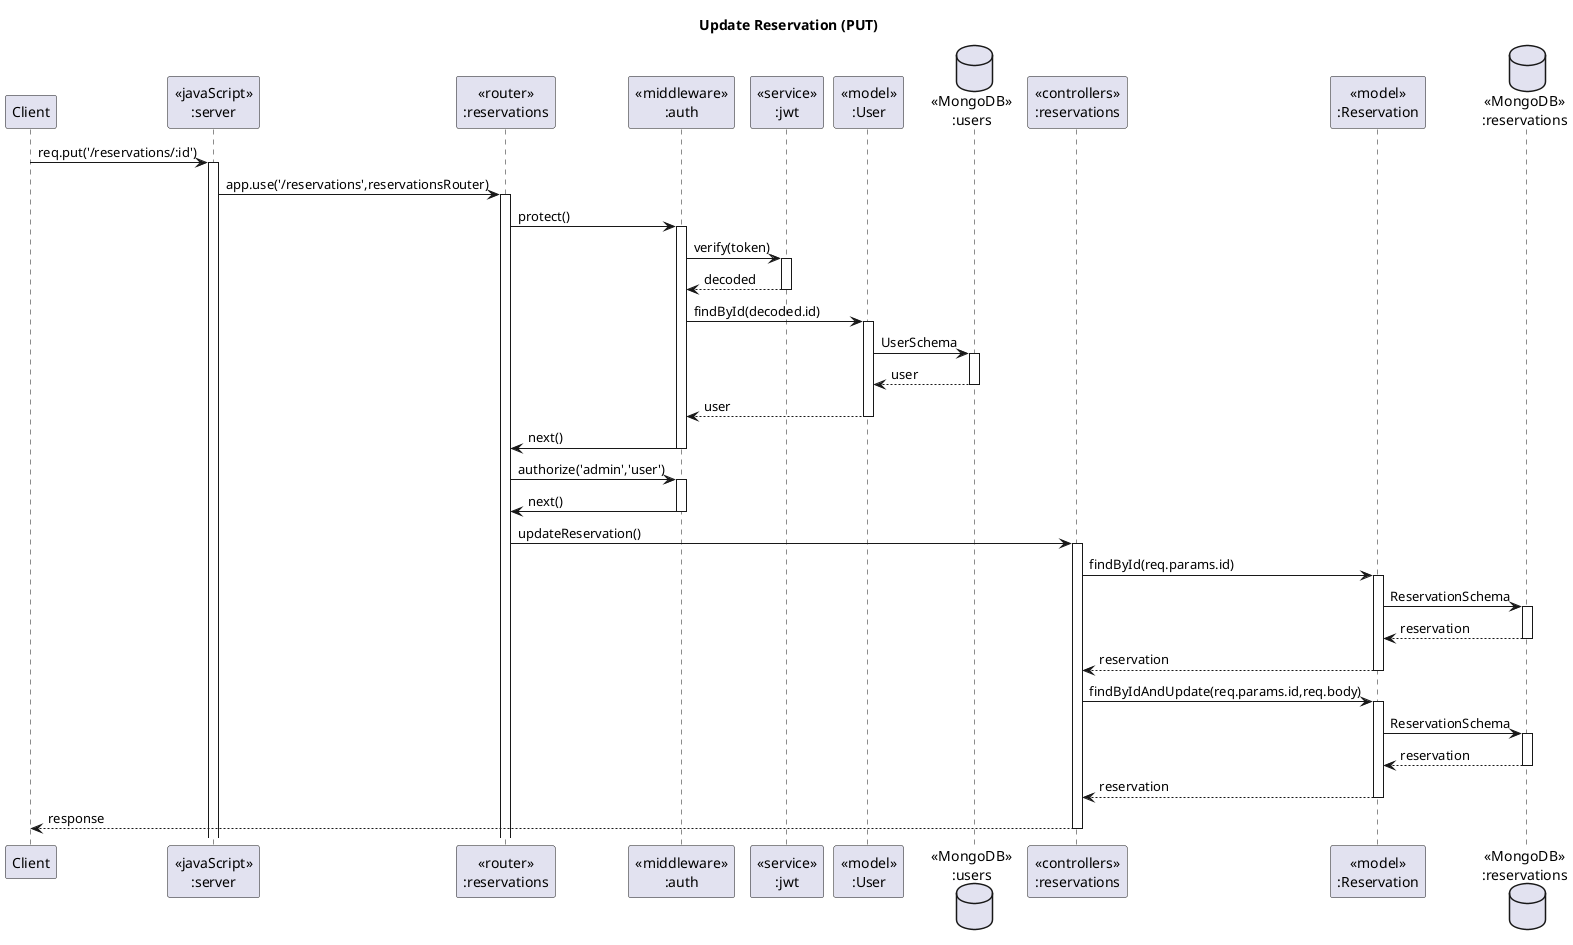 @startuml Update Reservation (PUT)

' header Sameple VacQ Sequence Diagram
' footer Page %page% of %lastpage%
title "Update Reservation (PUT)"

participant "Client" as client
participant "<<javaScript>>\n:server" as server
participant "<<router>>\n:reservations" as reservationsRouter
participant "<<middleware>>\n:auth" as authMiddleware
participant "<<service>>\n:jwt" as jwtService
participant "<<model>>\n:User" as userModel
database "<<MongoDB>>\n:users" as users
participant "<<controllers>>\n:reservations" as reservationsController
participant "<<model>>\n:Reservation" as reservationModel
database "<<MongoDB>>\n:reservations" as ReservationsDatabase

client->server ++:req.put('/reservations/:id')
server->reservationsRouter ++:app.use('/reservations',reservationsRouter)

reservationsRouter -> authMiddleware ++:protect()
authMiddleware -> jwtService ++:verify(token)
jwtService --> authMiddleware --:decoded
authMiddleware -> userModel ++:findById(decoded.id)
userModel -> users ++:UserSchema
users --> userModel --:user
userModel --> authMiddleware --:user
authMiddleware -> reservationsRouter --:next()

reservationsRouter -> authMiddleware ++:authorize('admin','user')
authMiddleware -> reservationsRouter --:next()

reservationsRouter->reservationsController ++:updateReservation()
reservationsController->reservationModel ++:findById(req.params.id)
reservationModel ->ReservationsDatabase ++: ReservationSchema
ReservationsDatabase --> reservationModel --: reservation
reservationModel --> reservationsController --: reservation
reservationsController -> reservationModel ++:findByIdAndUpdate(req.params.id,req.body)
reservationModel ->ReservationsDatabase ++: ReservationSchema
ReservationsDatabase --> reservationModel --: reservation
reservationModel --> reservationsController --: reservation
reservationsController --> client --: response

@enduml